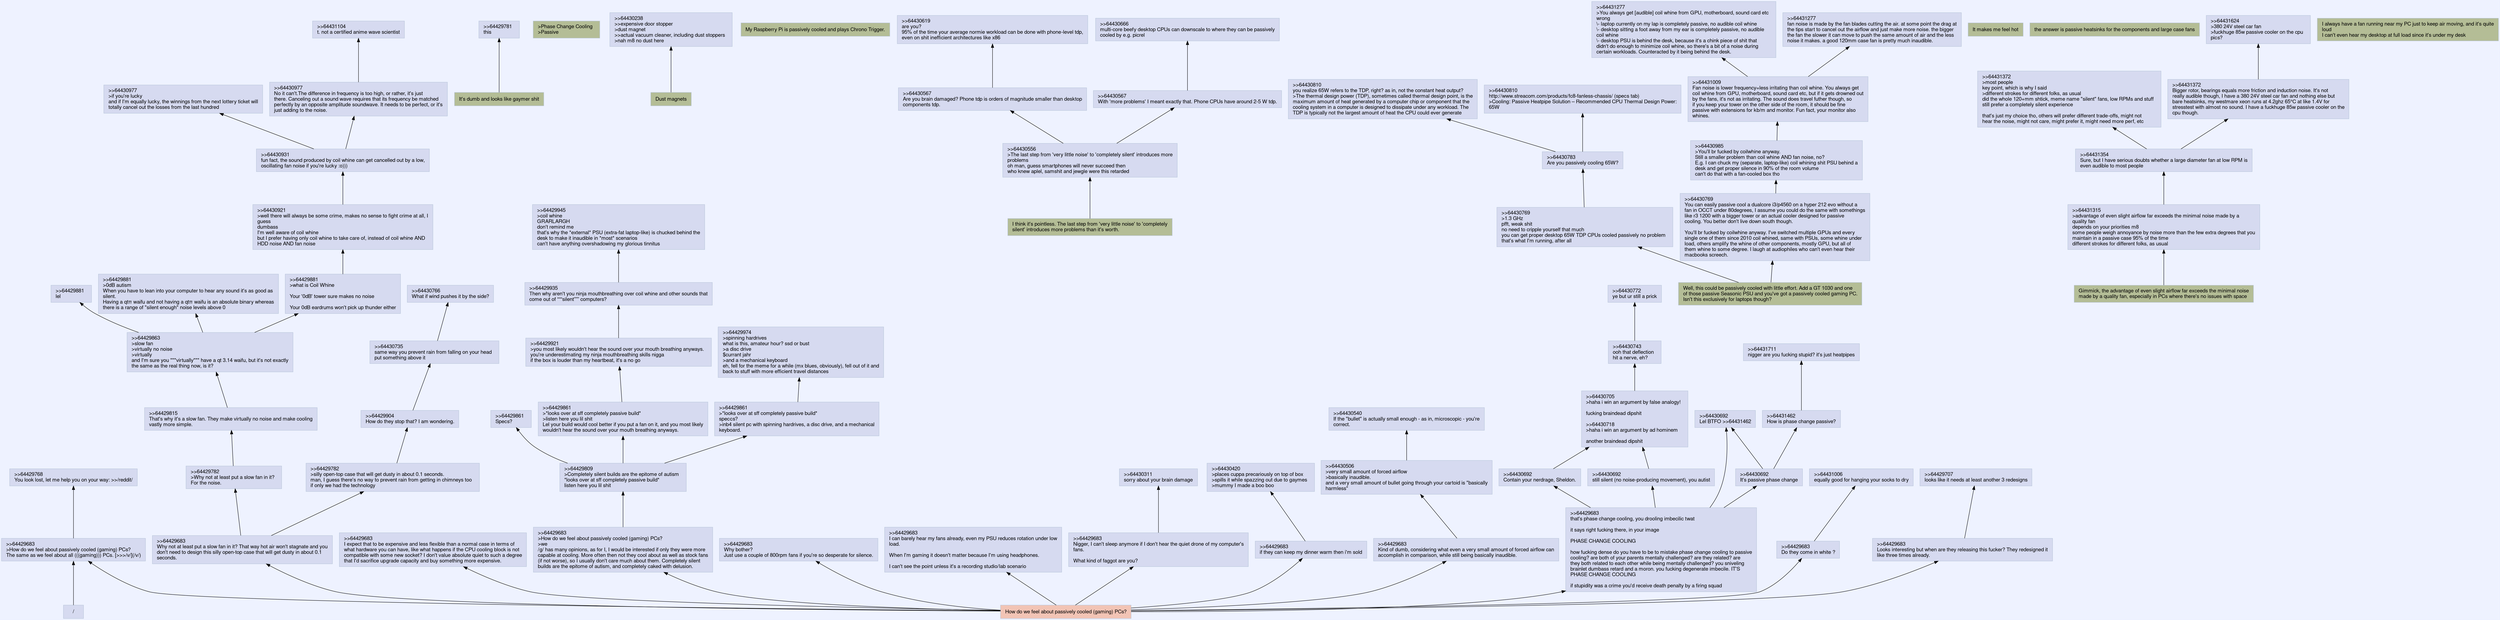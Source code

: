 digraph {
	node [color="#B7C5D9" fillcolor="#D6DAF0" fontname="helvetica, open-sans" shape=rectangle style=filled]
	edge [dir=back]
	bgcolor="#eef2ff" fontname="helvetica, open-sans" splines=true
	64429683 [fillcolor="#F2C4B5"]
	64429683 [label=<<TABLE ALIGN="LEFT" BORDER="0"><TR><TD BALIGN="LEFT"><FONT>How do we feel about passively cooled (gaming) PCs?<BR/></FONT></TD></TR></TABLE>>]
	64429707 -> 64429683
	64429707 [label=<<TABLE ALIGN="LEFT" BORDER="0"><TR><TD BALIGN="LEFT"><FONT>&gt;&gt;64429683  <BR/>Looks interesting but when are they releasing this fucker? They redesigned it<BR/>like three times already.<BR/></FONT></TD></TR></TABLE>>]
	64429768 -> 64429683
	64429768 -> "/"
	64429768 [label=<<TABLE ALIGN="LEFT" BORDER="0"><TR><TD BALIGN="LEFT"><FONT>&gt;&gt;64429683  <BR/>&gt;How do we feel about passively cooled (gaming) PCs?  <BR/>The same as we feel about all (((gaming))) PCs. [&gt;&gt;&gt;/v/](/v/)<BR/></FONT></TD></TR></TABLE>>]
	64429781 [fillcolor="#B4BD96"]
	64429781 [label=<<TABLE ALIGN="LEFT" BORDER="0"><TR><TD BALIGN="LEFT"><FONT>It's dumb and looks like gaymer shit<BR/></FONT></TD></TR></TABLE>>]
	64429782 -> 64429683
	64429782 [label=<<TABLE ALIGN="LEFT" BORDER="0"><TR><TD BALIGN="LEFT"><FONT>&gt;&gt;64429683  <BR/>Why not at least put a slow fan in it? That way hot air won't stagnate and you<BR/>don't need to design this silly open-top case that will get dusty in about 0.1<BR/>seconds.<BR/></FONT></TD></TR></TABLE>>]
	64429798 [fillcolor="#B4BD96"]
	64429798 [label=<<TABLE ALIGN="LEFT" BORDER="0"><TR><TD BALIGN="LEFT"><FONT>&gt;Phase Change Cooling  <BR/>&gt;Passive<BR/></FONT></TD></TR></TABLE>>]
	64429805 -> 64429683
	64429805 [label=<<TABLE ALIGN="LEFT" BORDER="0"><TR><TD BALIGN="LEFT"><FONT>&gt;&gt;64429683  <BR/>I expect that to be expensive and less flexible than a normal case in terms of<BR/>what hardware you can have, like what happens if the CPU cooling block is not<BR/>compatible with some new socket? I don't value absolute quiet to such a degree<BR/>that I'd sacrifice upgrade capacity and buy something more expensive.<BR/></FONT></TD></TR></TABLE>>]
	64429809 -> 64429683
	64429809 [label=<<TABLE ALIGN="LEFT" BORDER="0"><TR><TD BALIGN="LEFT"><FONT>&gt;&gt;64429683  <BR/>&gt;How do we feel about passively cooled (gaming) PCs?  <BR/>&gt;we  <BR/>/g/ has many opinions, as for I, I would be interested if only they were more<BR/>capable at cooling. More often then not they cool about as well as stock fans<BR/>(if not worse), so I usually don't care much about them. Completely silent<BR/>builds are the epitome of autism, and completely caked with delusion.<BR/></FONT></TD></TR></TABLE>>]
	64429815 -> 64429782
	64429815 [label=<<TABLE ALIGN="LEFT" BORDER="0"><TR><TD BALIGN="LEFT"><FONT>&gt;&gt;64429782  <BR/>&gt;Why not at least put a slow fan in it?  <BR/>For the noise.<BR/></FONT></TD></TR></TABLE>>]
	64429822 -> 64429707
	64429822 [label=<<TABLE ALIGN="LEFT" BORDER="0"><TR><TD BALIGN="LEFT"><FONT>&gt;&gt;64429707  <BR/>looks like it needs at least another 3 redesigns<BR/></FONT></TD></TR></TABLE>>]
	64429833 -> 64429768
	64429833 [label=<<TABLE ALIGN="LEFT" BORDER="0"><TR><TD BALIGN="LEFT"><FONT>&gt;&gt;64429768  <BR/>You look lost, let me help you on your way: &gt;&gt;/reddit/<BR/></FONT></TD></TR></TABLE>>]
	64429838 -> 64429683
	64429838 [label=<<TABLE ALIGN="LEFT" BORDER="0"><TR><TD BALIGN="LEFT"><FONT>&gt;&gt;64429683  <BR/>Why bother?  <BR/>Just use a couple of 800rpm fans if you're so desperate for silence.<BR/></FONT></TD></TR></TABLE>>]
	64429861 -> 64429809
	64429861 [label=<<TABLE ALIGN="LEFT" BORDER="0"><TR><TD BALIGN="LEFT"><FONT>&gt;&gt;64429809  <BR/>&gt;Completely silent builds are the epitome of autism  <BR/>*looks over at sff completely passive build*  <BR/>listen here you lil shit<BR/></FONT></TD></TR></TABLE>>]
	64429863 -> 64429815
	64429863 [label=<<TABLE ALIGN="LEFT" BORDER="0"><TR><TD BALIGN="LEFT"><FONT>&gt;&gt;64429815  <BR/>That's why it's a slow fan. They make virtually no noise and make cooling<BR/>vastly more simple.<BR/></FONT></TD></TR></TABLE>>]
	64429881 -> 64429863
	64429881 [label=<<TABLE ALIGN="LEFT" BORDER="0"><TR><TD BALIGN="LEFT"><FONT>&gt;&gt;64429863  <BR/>&gt;slow fan  <BR/>&gt;virtually no noise  <BR/>&gt;virtually  <BR/>and I'm sure you """virtually""" have a qt 3.14 waifu, but it's not exactly<BR/>the same as the real thing now, is it?<BR/></FONT></TD></TR></TABLE>>]
	64429888 -> 64429881
	64429888 [label=<<TABLE ALIGN="LEFT" BORDER="0"><TR><TD BALIGN="LEFT"><FONT>&gt;&gt;64429881  <BR/>lel<BR/></FONT></TD></TR></TABLE>>]
	64429904 -> 64429782
	64429904 [label=<<TABLE ALIGN="LEFT" BORDER="0"><TR><TD BALIGN="LEFT"><FONT>&gt;&gt;64429782  <BR/>&gt;silly open-top case that will get dusty in about 0.1 seconds.  <BR/>man, I guess there's no way to prevent rain from getting in chimneys too  <BR/>if only we had the technology<BR/></FONT></TD></TR></TABLE>>]
	64429916 -> 64429881
	64429916 [label=<<TABLE ALIGN="LEFT" BORDER="0"><TR><TD BALIGN="LEFT"><FONT>&gt;&gt;64429881  <BR/>&gt;0dB autism  <BR/>When you have to lean into your computer to hear any sound it's as good as<BR/>silent.  <BR/>Having a qtπ waifu and not having a qtπ waifu is an absolute binary whereas<BR/>there is a range of "silent enough" noise levels above 0<BR/></FONT></TD></TR></TABLE>>]
	64429920 -> 64429861
	64429920 [label=<<TABLE ALIGN="LEFT" BORDER="0"><TR><TD BALIGN="LEFT"><FONT>&gt;&gt;64429861  <BR/>Specs?<BR/></FONT></TD></TR></TABLE>>]
	64429921 -> 64429861
	64429921 [label=<<TABLE ALIGN="LEFT" BORDER="0"><TR><TD BALIGN="LEFT"><FONT>&gt;&gt;64429861  <BR/>&gt;*looks over at sff completely passive build*  <BR/>&gt;listen here you lil shit  <BR/>Lel your build would cool better if you put a fan on it, and you most likely<BR/>wouldn't hear the sound over your mouth breathing anyways.<BR/></FONT></TD></TR></TABLE>>]
	64429935 -> 64429921
	64429935 [label=<<TABLE ALIGN="LEFT" BORDER="0"><TR><TD BALIGN="LEFT"><FONT>&gt;&gt;64429921  <BR/>&gt;you most likely wouldn't hear the sound over your mouth breathing anyways.  <BR/>you're underestimating my ninja mouthbreathing skills nigga  <BR/>if the box is louder than my heartbeat, it's a no go<BR/></FONT></TD></TR></TABLE>>]
	64429945 -> 64429935
	64429945 [label=<<TABLE ALIGN="LEFT" BORDER="0"><TR><TD BALIGN="LEFT"><FONT>&gt;&gt;64429935  <BR/>Then why aren't you ninja mouthbreathing over coil whine and other sounds that<BR/>come out of “““silent””” computers?<BR/></FONT></TD></TR></TABLE>>]
	64429964 -> 64429945
	64429964 [label=<<TABLE ALIGN="LEFT" BORDER="0"><TR><TD BALIGN="LEFT"><FONT>&gt;&gt;64429945  <BR/>&gt;coil whine  <BR/>GRARLARGH  <BR/>don't remind me  <BR/>that's why the *external* PSU (extra-fat laptop-like) is chucked behind the<BR/>desk to make it inaudible in *most* scenarios  <BR/>can't have anything overshadowing my glorious tinnitus<BR/></FONT></TD></TR></TABLE>>]
	64429966 -> 64429683
	64429966 [label=<<TABLE ALIGN="LEFT" BORDER="0"><TR><TD BALIGN="LEFT"><FONT>&gt;&gt;64429683  <BR/>I can barely hear my fans already, even my PSU reduces rotation under low<BR/>load.  <BR/>  <BR/>When I'm gaming it doesn't matter because I'm using headphones.  <BR/>  <BR/>I can't see the point unless it's a recording studio/lab scenario<BR/></FONT></TD></TR></TABLE>>]
	64429974 -> 64429861
	64429974 [label=<<TABLE ALIGN="LEFT" BORDER="0"><TR><TD BALIGN="LEFT"><FONT>&gt;&gt;64429861  <BR/>&gt;*looks over at sff completely passive build*  <BR/>speccs?  <BR/>&gt;inb4 silent pc with spinning hardrives, a disc drive, and a mechanical<BR/>keyboard.<BR/></FONT></TD></TR></TABLE>>]
	64429995 -> 64429974
	64429995 [label=<<TABLE ALIGN="LEFT" BORDER="0"><TR><TD BALIGN="LEFT"><FONT>&gt;&gt;64429974  <BR/>&gt;spinning hardrives  <BR/>what is this, amateur hour? ssd or bust  <BR/>&gt;a disc drive  <BR/>$currant jahr  <BR/>&gt;and a mechanical keyboard  <BR/>eh, fell for the meme for a while (mx blues, obviously), fell out of it and<BR/>back to stuff with more efficient travel distances<BR/></FONT></TD></TR></TABLE>>]
	64430238 [fillcolor="#B4BD96"]
	64430238 [label=<<TABLE ALIGN="LEFT" BORDER="0"><TR><TD BALIGN="LEFT"><FONT>Dust magnets<BR/></FONT></TD></TR></TABLE>>]
	64430292 -> 64430238
	64430292 [label=<<TABLE ALIGN="LEFT" BORDER="0"><TR><TD BALIGN="LEFT"><FONT>&gt;&gt;64430238  <BR/>&gt;&gt;expensive door stopper  <BR/>&gt;dust magnet  <BR/>&gt;&gt;actual vacuum cleaner, including dust stoppers  <BR/>&gt;nah m8 no dust here<BR/></FONT></TD></TR></TABLE>>]
	64430311 -> 64429683
	64430311 [label=<<TABLE ALIGN="LEFT" BORDER="0"><TR><TD BALIGN="LEFT"><FONT>&gt;&gt;64429683  <BR/>Nigger, I can't sleep anymore if I don't hear the quiet drone of my computer's<BR/>fans.  <BR/>  <BR/>What kind of faggot are you?<BR/></FONT></TD></TR></TABLE>>]
	64430412 -> 64430311
	64430412 [label=<<TABLE ALIGN="LEFT" BORDER="0"><TR><TD BALIGN="LEFT"><FONT>&gt;&gt;64430311  <BR/>sorry about your brain damage<BR/></FONT></TD></TR></TABLE>>]
	64430420 -> 64429683
	64430420 [label=<<TABLE ALIGN="LEFT" BORDER="0"><TR><TD BALIGN="LEFT"><FONT>&gt;&gt;64429683  <BR/>if they can keep my dinner warm then i'm sold<BR/></FONT></TD></TR></TABLE>>]
	64430431 -> 64430420
	64430431 [label=<<TABLE ALIGN="LEFT" BORDER="0"><TR><TD BALIGN="LEFT"><FONT>&gt;&gt;64430420  <BR/>&gt;places cuppa precariously on top of box  <BR/>&gt;spills it while spazzing out due to gaymes  <BR/>&gt;mummy I made a boo boo<BR/></FONT></TD></TR></TABLE>>]
	64430506 -> 64429683
	64430506 [label=<<TABLE ALIGN="LEFT" BORDER="0"><TR><TD BALIGN="LEFT"><FONT>&gt;&gt;64429683  <BR/>Kind of dumb, considering what even a very small amount of forced airflow can<BR/>accomplish in comparison, while still being basically inaudible.<BR/></FONT></TD></TR></TABLE>>]
	64430514 [fillcolor="#B4BD96"]
	64430514 [label=<<TABLE ALIGN="LEFT" BORDER="0"><TR><TD BALIGN="LEFT"><FONT>My Raspberry Pi is passively cooled and plays Chrono Trigger.<BR/></FONT></TD></TR></TABLE>>]
	64430540 -> 64430506
	64430540 [label=<<TABLE ALIGN="LEFT" BORDER="0"><TR><TD BALIGN="LEFT"><FONT>&gt;&gt;64430506  <BR/>&gt;very small amount of forced airflow  <BR/>&gt;basically inaudible.  <BR/>and a very small amount of bullet going through your cartoid is "basically<BR/>harmless"<BR/></FONT></TD></TR></TABLE>>]
	64430556 [fillcolor="#B4BD96"]
	64430556 [label=<<TABLE ALIGN="LEFT" BORDER="0"><TR><TD BALIGN="LEFT"><FONT>I think it's pointless. The last step from 'very little noise' to 'completely<BR/>silent' introduces more problems than it's worth.<BR/></FONT></TD></TR></TABLE>>]
	64430567 -> 64430556
	64430567 [label=<<TABLE ALIGN="LEFT" BORDER="0"><TR><TD BALIGN="LEFT"><FONT>&gt;&gt;64430556  <BR/>&gt;The last step from 'very little noise' to 'completely silent' introduces more<BR/>problems  <BR/>oh man, guess smartphones will never succeed then  <BR/>who knew aplel, samshit and jewgle were this retarded<BR/></FONT></TD></TR></TABLE>>]
	64430594 -> 64429781
	64430594 [label=<<TABLE ALIGN="LEFT" BORDER="0"><TR><TD BALIGN="LEFT"><FONT>&gt;&gt;64429781  <BR/>this<BR/></FONT></TD></TR></TABLE>>]
	64430619 -> 64430567
	64430619 [label=<<TABLE ALIGN="LEFT" BORDER="0"><TR><TD BALIGN="LEFT"><FONT>&gt;&gt;64430567  <BR/>Are you brain damaged? Phone tdp is orders of magnitude smaller than desktop<BR/>components tdp.<BR/></FONT></TD></TR></TABLE>>]
	64430646 -> 64430619
	64430646 [label=<<TABLE ALIGN="LEFT" BORDER="0"><TR><TD BALIGN="LEFT"><FONT>&gt;&gt;64430619  <BR/>are you?  <BR/>95% of the time your average normie workload can be done with phone-level tdp,<BR/>even on shit inefficient architectures like x86<BR/></FONT></TD></TR></TABLE>>]
	64430666 -> 64430567
	64430666 [label=<<TABLE ALIGN="LEFT" BORDER="0"><TR><TD BALIGN="LEFT"><FONT>&gt;&gt;64430567  <BR/>With 'more problems' I meant exactly that. Phone CPUs have around 2-5 W tdp.<BR/></FONT></TD></TR></TABLE>>]
	64430692 -> 64429683
	64430692 [label=<<TABLE ALIGN="LEFT" BORDER="0"><TR><TD BALIGN="LEFT"><FONT>&gt;&gt;64429683  <BR/>that's phase change cooling, you drooling imbecilic twat  <BR/>  <BR/>it says right fucking there, in your image  <BR/>  <BR/>PHASE CHANGE COOLING  <BR/>  <BR/>how fucking dense do you have to be to mistake phase change cooling to passive<BR/>cooling? are both of your parents mentally challenged? are they related? are<BR/>they both related to each other while being mentally challenged? you sniveling<BR/>brainlet dumbass retard and a moron. you fucking degenerate imbecile. IT'S<BR/>PHASE CHANGE COOLING  <BR/>  <BR/>if stupidity was a crime you'd receive death penalty by a firing squad<BR/></FONT></TD></TR></TABLE>>]
	64430696 -> 64430666
	64430696 [label=<<TABLE ALIGN="LEFT" BORDER="0"><TR><TD BALIGN="LEFT"><FONT>&gt;&gt;64430666  <BR/>multi-core beefy desktop CPUs can downscale to where they can be passively<BR/>cooled by e.g. picrel<BR/></FONT></TD></TR></TABLE>>]
	64430705 -> 64430692
	64430705 [label=<<TABLE ALIGN="LEFT" BORDER="0"><TR><TD BALIGN="LEFT"><FONT>&gt;&gt;64430692  <BR/>still silent (no noise-producing movement), you autist<BR/></FONT></TD></TR></TABLE>>]
	64430718 -> 64430692
	64430718 [label=<<TABLE ALIGN="LEFT" BORDER="0"><TR><TD BALIGN="LEFT"><FONT>&gt;&gt;64430692  <BR/>Contain your nerdrage, Sheldon.<BR/></FONT></TD></TR></TABLE>>]
	64430735 -> 64429904
	64430735 [label=<<TABLE ALIGN="LEFT" BORDER="0"><TR><TD BALIGN="LEFT"><FONT>&gt;&gt;64429904  <BR/>How do they stop that? I am wondering.<BR/></FONT></TD></TR></TABLE>>]
	64430743 -> 64430705
	64430743 -> 64430718
	64430743 [label=<<TABLE ALIGN="LEFT" BORDER="0"><TR><TD BALIGN="LEFT"><FONT>&gt;&gt;64430705  <BR/>&gt;haha i win an argument by false analogy!  <BR/>  <BR/>fucking braindead dipshit  <BR/>  <BR/>&gt;&gt;64430718  <BR/>&gt;haha i win an argument by ad hominem  <BR/>  <BR/>another braindead dipshit<BR/></FONT></TD></TR></TABLE>>]
	64430766 -> 64430735
	64430766 [label=<<TABLE ALIGN="LEFT" BORDER="0"><TR><TD BALIGN="LEFT"><FONT>&gt;&gt;64430735  <BR/>same way you prevent rain from falling on your head  <BR/>put something above it<BR/></FONT></TD></TR></TABLE>>]
	64430769 [fillcolor="#B4BD96"]
	64430769 [label=<<TABLE ALIGN="LEFT" BORDER="0"><TR><TD BALIGN="LEFT"><FONT>Well, this could be passively cooled with little effort. Add a GT 1030 and one<BR/>of those passive Seasonic PSU and you've got a passively cooled gaming PC.<BR/>Isn't this exclusively for laptops though?<BR/></FONT></TD></TR></TABLE>>]
	64430772 -> 64430743
	64430772 [label=<<TABLE ALIGN="LEFT" BORDER="0"><TR><TD BALIGN="LEFT"><FONT>&gt;&gt;64430743  <BR/>ooh that deflection  <BR/>hit a nerve, eh?<BR/></FONT></TD></TR></TABLE>>]
	64430783 -> 64430769
	64430783 [label=<<TABLE ALIGN="LEFT" BORDER="0"><TR><TD BALIGN="LEFT"><FONT>&gt;&gt;64430769  <BR/>&gt;1.3 GHz  <BR/>pfft, weak shit  <BR/>no need to cripple yourself that much  <BR/>you can get proper desktop 65W TDP CPUs cooled passively no problem  <BR/>that's what I'm running, after all<BR/></FONT></TD></TR></TABLE>>]
	64430810 -> 64430783
	64430810 [label=<<TABLE ALIGN="LEFT" BORDER="0"><TR><TD BALIGN="LEFT"><FONT>&gt;&gt;64430783  <BR/>Are you passively cooling 65W?<BR/></FONT></TD></TR></TABLE>>]
	64430834 [fillcolor="#B4BD96"]
	64430834 [label=<<TABLE ALIGN="LEFT" BORDER="0"><TR><TD BALIGN="LEFT"><FONT>It makes me feel hot<BR/></FONT></TD></TR></TABLE>>]
	64430850 -> 64430810
	64430850 [label=<<TABLE ALIGN="LEFT" BORDER="0"><TR><TD BALIGN="LEFT"><FONT>&gt;&gt;64430810  <BR/>you realize 65W refers to the TDP, right? as in, not the constant heat output?  <BR/>&gt;The thermal design power (TDP), sometimes called thermal design point, is the<BR/>maximum amount of heat generated by a computer chip or component that the<BR/>cooling system in a computer is designed to dissipate under any workload. The<BR/>TDP is typically not the largest amount of heat the CPU could ever generate<BR/></FONT></TD></TR></TABLE>>]
	64430880 -> 64430810
	64430880 [label=<<TABLE ALIGN="LEFT" BORDER="0"><TR><TD BALIGN="LEFT"><FONT>&gt;&gt;64430810  <BR/>http://www.streacom.com/products/fc8-fanless-chassis/ (specs tab)  <BR/>&gt;Cooling: Passive Heatpipe Solution – Recommended CPU Thermal Design Power:<BR/>65W<BR/></FONT></TD></TR></TABLE>>]
	64430903 -> 64430540
	64430903 [label=<<TABLE ALIGN="LEFT" BORDER="0"><TR><TD BALIGN="LEFT"><FONT>&gt;&gt;64430540  <BR/>If the "bullet" is actually small enough - as in, microscopic - you're<BR/>correct.<BR/></FONT></TD></TR></TABLE>>]
	64430921 -> 64429881
	64430921 [label=<<TABLE ALIGN="LEFT" BORDER="0"><TR><TD BALIGN="LEFT"><FONT>&gt;&gt;64429881  <BR/>&gt;what is Coil Whine  <BR/>  <BR/>Your '0dB' tower sure makes no noise  <BR/>  <BR/>Your 0dB eardrums won't pick up thunder either<BR/></FONT></TD></TR></TABLE>>]
	64430931 -> 64430921
	64430931 [label=<<TABLE ALIGN="LEFT" BORDER="0"><TR><TD BALIGN="LEFT"><FONT>&gt;&gt;64430921  <BR/>&gt;well there will always be some crime, makes no sense to fight crime at all, I<BR/>guess  <BR/>dumbass  <BR/>I'm well aware of coil whine  <BR/>but I prefer having only coil whine to take care of, instead of coil whine AND<BR/>HDD noise AND fan noise<BR/></FONT></TD></TR></TABLE>>]
	64430977 -> 64430931
	64430977 [label=<<TABLE ALIGN="LEFT" BORDER="0"><TR><TD BALIGN="LEFT"><FONT>&gt;&gt;64430931  <BR/>fun fact, the sound produced by coil whine can get cancelled out by a low,<BR/>oscillating fan noise if you're lucky :o)))<BR/></FONT></TD></TR></TABLE>>]
	64430985 -> 64430769
	64430985 [label=<<TABLE ALIGN="LEFT" BORDER="0"><TR><TD BALIGN="LEFT"><FONT>&gt;&gt;64430769  <BR/>You can easily passive cool a dualcore i3/p4560 on a hyper 212 evo without a<BR/>fan in OCCT under 80degrees, I assume you could do the same with somethings<BR/>like r3 1200 with a bigger tower or an actual cooler designed for passive<BR/>cooling. You better don't live down south though.  <BR/>  <BR/>You'll br fucked by coilwhine anyway. I've switched multiple GPUs and every<BR/>single one of them since 2010 coil whined, same with PSUs, some whine under<BR/>load, others amplify the whine of other components, mostly GPU, but all of<BR/>them whine to some degree. I laugh at audiophiles who can't even hear their<BR/>macbooks screech.<BR/></FONT></TD></TR></TABLE>>]
	64430997 -> 64430977
	64430997 [label=<<TABLE ALIGN="LEFT" BORDER="0"><TR><TD BALIGN="LEFT"><FONT>&gt;&gt;64430977  <BR/>&gt;if you're lucky  <BR/>and if I'm equally lucky, the winnings from the next lottery ticket will<BR/>totally cancel out the losses from the last hundred<BR/></FONT></TD></TR></TABLE>>]
	64431006 -> 64429683
	64431006 [label=<<TABLE ALIGN="LEFT" BORDER="0"><TR><TD BALIGN="LEFT"><FONT>&gt;&gt;64429683  <BR/>Do they come in white ?<BR/></FONT></TD></TR></TABLE>>]
	64431009 -> 64430985
	64431009 [label=<<TABLE ALIGN="LEFT" BORDER="0"><TR><TD BALIGN="LEFT"><FONT>&gt;&gt;64430985  <BR/>&gt;You'll br fucked by coilwhine anyway.  <BR/>Still a smaller problem than coil whine AND fan noise, no?  <BR/>E.g. I can chuck my (separate, laptop-like) coil whining shit PSU behind a<BR/>desk and get proper silence in 90% of the room volume  <BR/>can't do that with a fan-cooled box tho<BR/></FONT></TD></TR></TABLE>>]
	64431021 -> 64431006
	64431021 [label=<<TABLE ALIGN="LEFT" BORDER="0"><TR><TD BALIGN="LEFT"><FONT>&gt;&gt;64431006  <BR/>equally good for hanging your socks to dry<BR/></FONT></TD></TR></TABLE>>]
	64431088 [fillcolor="#B4BD96"]
	64431088 [label=<<TABLE ALIGN="LEFT" BORDER="0"><TR><TD BALIGN="LEFT"><FONT>the answer is passive heatsinks for the components and large case fans<BR/></FONT></TD></TR></TABLE>>]
	64431104 -> 64430977
	64431104 [label=<<TABLE ALIGN="LEFT" BORDER="0"><TR><TD BALIGN="LEFT"><FONT>&gt;&gt;64430977  <BR/>No it can't.The difference in frequency is too high, or rather, it's just<BR/>there. Canceling out a sound wave requires that its frequency be matched<BR/>perfectly by an opposite amplitude soundwave. It needs to be perfect, or it's<BR/>just adding to the noise.<BR/></FONT></TD></TR></TABLE>>]
	64431125 -> 64430766
	64431125 [label=<<TABLE ALIGN="LEFT" BORDER="0"><TR><TD BALIGN="LEFT"><FONT>&gt;&gt;64430766  <BR/>What if wind pushes it by the side?<BR/></FONT></TD></TR></TABLE>>]
	64431178 -> 64431104
	64431178 [label=<<TABLE ALIGN="LEFT" BORDER="0"><TR><TD BALIGN="LEFT"><FONT>&gt;&gt;64431104  <BR/>t. not a certified anime wave scientist<BR/></FONT></TD></TR></TABLE>>]
	64431277 -> 64431009
	64431277 [label=<<TABLE ALIGN="LEFT" BORDER="0"><TR><TD BALIGN="LEFT"><FONT>&gt;&gt;64431009  <BR/>Fan noise is lower frequency=less irritating than coil whine. You always get<BR/>coil whine from GPU, motherboard, sound card etc, but if it gets drowned out<BR/>by the fans, it's not as irritating. The sound does travel futher though, so<BR/>if you keep your tower on the other side of the room, it should be fine<BR/>passive with extensions for kb/m and monitor. Fun fact, your monitor also<BR/>whines.<BR/></FONT></TD></TR></TABLE>>]
	64431315 [fillcolor="#B4BD96"]
	64431315 [label=<<TABLE ALIGN="LEFT" BORDER="0"><TR><TD BALIGN="LEFT"><FONT>Gimmick, the advantage of even slight airflow far exceeds the minimal noise<BR/>made by a quality fan, especially in PCs where there's no issues with space<BR/></FONT></TD></TR></TABLE>>]
	64431342 -> 64431277
	64431342 [label=<<TABLE ALIGN="LEFT" BORDER="0"><TR><TD BALIGN="LEFT"><FONT>&gt;&gt;64431277  <BR/>&gt;You always get [audible] coil whine from GPU, motherboard, sound card etc  <BR/>wrong  <BR/>\- laptop currently on my lap is completely passive, no audible coil whine  <BR/>\- desktop sitting a foot away from my ear is completely passive, no audible<BR/>coil whine  <BR/>\- desktop PSU is behind the desk, because it's a chink piece of shit that<BR/>didn't do enough to minimize coil whine, so there's a bit of a noise during<BR/>certain workloads. Counteracted by it being behind the desk.<BR/></FONT></TD></TR></TABLE>>]
	64431350 -> 64430772
	64431350 [label=<<TABLE ALIGN="LEFT" BORDER="0"><TR><TD BALIGN="LEFT"><FONT>&gt;&gt;64430772  <BR/>ye but ur still a prick<BR/></FONT></TD></TR></TABLE>>]
	64431354 -> 64431315
	64431354 [label=<<TABLE ALIGN="LEFT" BORDER="0"><TR><TD BALIGN="LEFT"><FONT>&gt;&gt;64431315  <BR/>&gt;advantage of even slight airflow far exceeds the minimal noise made by a<BR/>quality fan  <BR/>depends on your priorities m8  <BR/>some people weigh annoyance by noise more than the few extra degrees that you<BR/>maintain in a passive case 95% of the time  <BR/>different strokes for different folks, as usual<BR/></FONT></TD></TR></TABLE>>]
	64431359 -> 64431277
	64431359 [label=<<TABLE ALIGN="LEFT" BORDER="0"><TR><TD BALIGN="LEFT"><FONT>&gt;&gt;64431277  <BR/>fan noise is made by the fan blades cutting the air. at some point the drag at<BR/>the tips start to cancel out the airflow and just make more noise. the bigger<BR/>the fan the slower it can move to push the same amount of air and the less<BR/>noise it makes. a good 120mm case fan is pretty much inaudible.<BR/></FONT></TD></TR></TABLE>>]
	64431372 -> 64431354
	64431372 [label=<<TABLE ALIGN="LEFT" BORDER="0"><TR><TD BALIGN="LEFT"><FONT>&gt;&gt;64431354  <BR/>Sure, but I have serious doubts whether a large diameter fan at low RPM is<BR/>even audible to most people<BR/></FONT></TD></TR></TABLE>>]
	64431422 -> 64431372
	64431422 [label=<<TABLE ALIGN="LEFT" BORDER="0"><TR><TD BALIGN="LEFT"><FONT>&gt;&gt;64431372  <BR/>&gt;most people  <BR/>key point, which is why I said  <BR/>&gt;different strokes for different folks, as usual  <BR/>did the whole 120+mm shtick, meme name "silent" fans, low RPMs and stuff  <BR/>still prefer a completely silent experience  <BR/>  <BR/>that's just my choice tho, others will prefer different trade-offs, might not<BR/>hear the noise, might not care, might prefer it, might need more perf, etc<BR/></FONT></TD></TR></TABLE>>]
	64431462 -> 64430692
	64431462 [label=<<TABLE ALIGN="LEFT" BORDER="0"><TR><TD BALIGN="LEFT"><FONT>&gt;&gt;64430692  <BR/>It's passive phase change<BR/></FONT></TD></TR></TABLE>>]
	64431528 -> 64430692
	64431528 -> 64431462
	64431528 [label=<<TABLE ALIGN="LEFT" BORDER="0"><TR><TD BALIGN="LEFT"><FONT>&gt;&gt;64430692  <BR/>Lel BTFO &gt;&gt;64431462<BR/></FONT></TD></TR></TABLE>>]
	64431624 -> 64431372
	64431624 [label=<<TABLE ALIGN="LEFT" BORDER="0"><TR><TD BALIGN="LEFT"><FONT>&gt;&gt;64431372  <BR/>Bigger rotor, bearings equals more friction and induction noise. It's not<BR/>really audible though, I have a 380 24V steel car fan and nothing else but<BR/>bare heatsinks, my westmare xeon runs at 4.2ghz 65°C at like 1.4V for<BR/>stresstest with almost no sound. I have a fuckhuge 85w passive cooler on the<BR/>cpu though.<BR/></FONT></TD></TR></TABLE>>]
	64431711 -> 64431462
	64431711 [label=<<TABLE ALIGN="LEFT" BORDER="0"><TR><TD BALIGN="LEFT"><FONT>&gt;&gt;64431462  <BR/>How is phase change passive?<BR/></FONT></TD></TR></TABLE>>]
	64431723 -> 64431624
	64431723 [label=<<TABLE ALIGN="LEFT" BORDER="0"><TR><TD BALIGN="LEFT"><FONT>&gt;&gt;64431624  <BR/>&gt;380 24V steel car fan  <BR/>&gt;fuckhuge 85w passive cooler on the cpu  <BR/>pics?<BR/></FONT></TD></TR></TABLE>>]
	64431873 -> 64431711
	64431873 [label=<<TABLE ALIGN="LEFT" BORDER="0"><TR><TD BALIGN="LEFT"><FONT>&gt;&gt;64431711  <BR/>nigger are you fucking stupid? it's just heatpipes<BR/></FONT></TD></TR></TABLE>>]
	64431990 [fillcolor="#B4BD96"]
	64431990 [label=<<TABLE ALIGN="LEFT" BORDER="0"><TR><TD BALIGN="LEFT"><FONT>I always have a fan running near my PC just to keep air moving, and it's quite<BR/>loud  <BR/>I can't even hear my desktop at full load since it's under my desk<BR/></FONT></TD></TR></TABLE>>]
}

